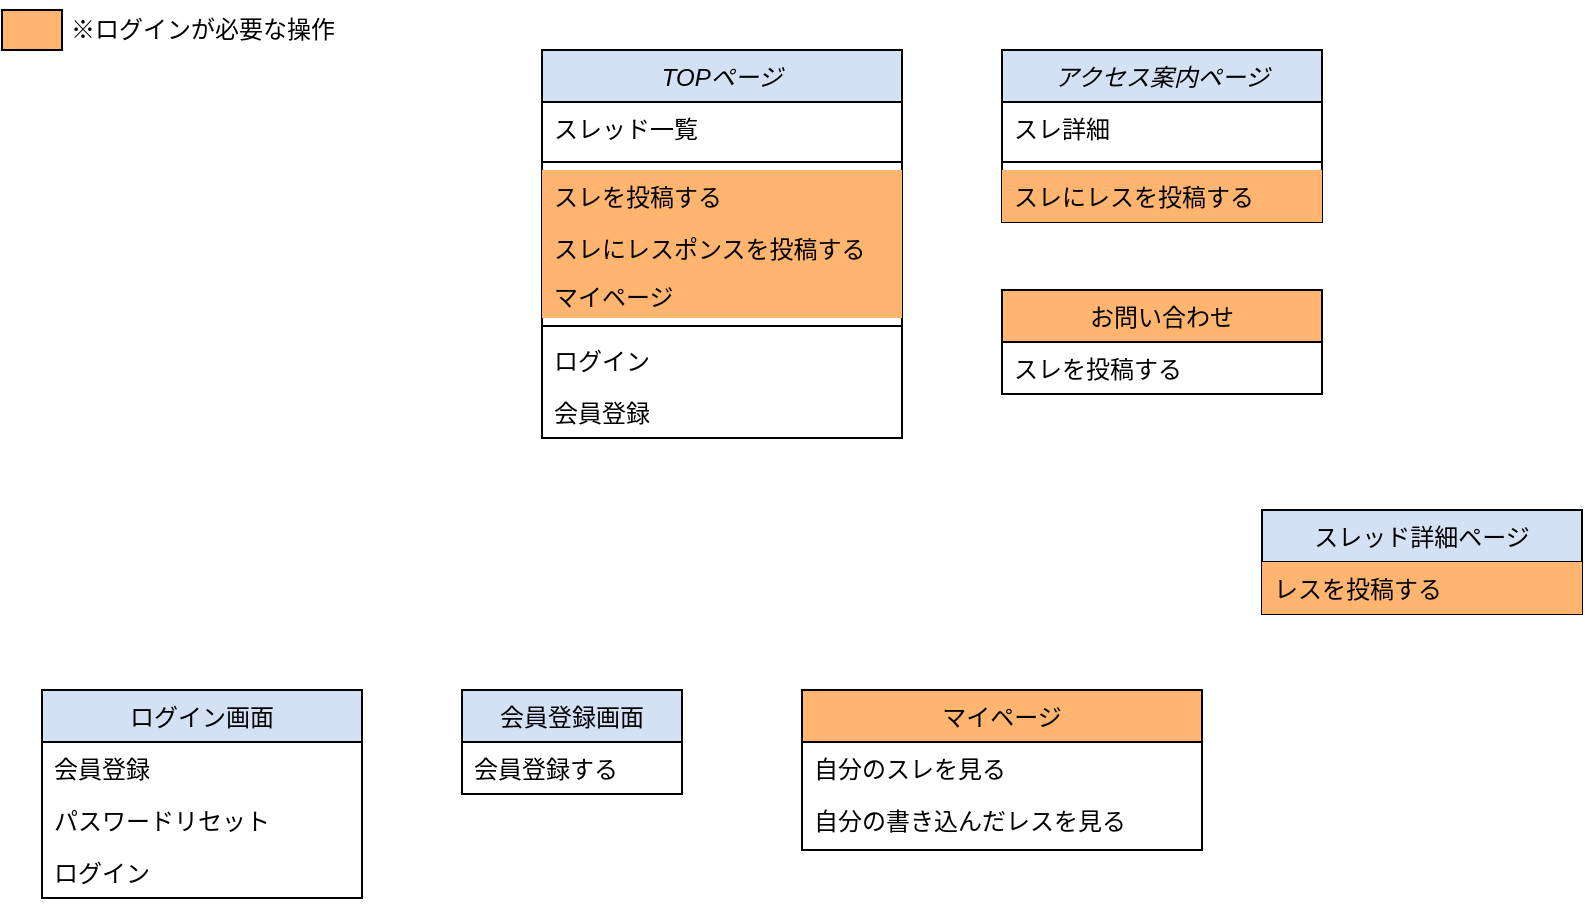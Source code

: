 <mxfile version="21.4.0" type="github">
  <diagram id="C5RBs43oDa-KdzZeNtuy" name="Page-1">
    <mxGraphModel dx="1034" dy="484" grid="1" gridSize="10" guides="1" tooltips="1" connect="1" arrows="1" fold="1" page="1" pageScale="1" pageWidth="827" pageHeight="1169" math="0" shadow="0">
      <root>
        <mxCell id="WIyWlLk6GJQsqaUBKTNV-0" />
        <mxCell id="WIyWlLk6GJQsqaUBKTNV-1" parent="WIyWlLk6GJQsqaUBKTNV-0" />
        <mxCell id="bl8yfyfB_bJRX0V0p2GD-0" value="TOPページ" style="swimlane;fontStyle=2;align=center;verticalAlign=top;childLayout=stackLayout;horizontal=1;startSize=26;horizontalStack=0;resizeParent=1;resizeLast=0;collapsible=1;marginBottom=0;rounded=0;shadow=0;strokeWidth=1;fillColor=#D4E1F5;" parent="WIyWlLk6GJQsqaUBKTNV-1" vertex="1">
          <mxGeometry x="290" y="40" width="180" height="194" as="geometry">
            <mxRectangle x="220" y="80" width="160" height="26" as="alternateBounds" />
          </mxGeometry>
        </mxCell>
        <mxCell id="bl8yfyfB_bJRX0V0p2GD-1" value="スレッド一覧" style="text;align=left;verticalAlign=top;spacingLeft=4;spacingRight=4;overflow=hidden;rotatable=0;points=[[0,0.5],[1,0.5]];portConstraint=eastwest;" parent="bl8yfyfB_bJRX0V0p2GD-0" vertex="1">
          <mxGeometry y="26" width="180" height="26" as="geometry" />
        </mxCell>
        <mxCell id="bl8yfyfB_bJRX0V0p2GD-2" value="" style="line;html=1;strokeWidth=1;align=left;verticalAlign=middle;spacingTop=-1;spacingLeft=3;spacingRight=3;rotatable=0;labelPosition=right;points=[];portConstraint=eastwest;" parent="bl8yfyfB_bJRX0V0p2GD-0" vertex="1">
          <mxGeometry y="52" width="180" height="8" as="geometry" />
        </mxCell>
        <mxCell id="bl8yfyfB_bJRX0V0p2GD-3" value="スレを投稿する" style="text;align=left;verticalAlign=top;spacingLeft=4;spacingRight=4;overflow=hidden;rotatable=0;points=[[0,0.5],[1,0.5]];portConstraint=eastwest;fillColor=#FFB570;" parent="bl8yfyfB_bJRX0V0p2GD-0" vertex="1">
          <mxGeometry y="60" width="180" height="26" as="geometry" />
        </mxCell>
        <mxCell id="bl8yfyfB_bJRX0V0p2GD-4" value="スレにレスポンスを投稿する" style="text;align=left;verticalAlign=top;spacingLeft=4;spacingRight=4;overflow=hidden;rotatable=0;points=[[0,0.5],[1,0.5]];portConstraint=eastwest;rounded=0;shadow=0;html=0;fillColor=#FFB570;" parent="bl8yfyfB_bJRX0V0p2GD-0" vertex="1">
          <mxGeometry y="86" width="180" height="24" as="geometry" />
        </mxCell>
        <mxCell id="bl8yfyfB_bJRX0V0p2GD-5" value="マイページ" style="text;align=left;verticalAlign=top;spacingLeft=4;spacingRight=4;overflow=hidden;rotatable=0;points=[[0,0.5],[1,0.5]];portConstraint=eastwest;rounded=0;shadow=0;html=0;fillColor=#FFB570;" parent="bl8yfyfB_bJRX0V0p2GD-0" vertex="1">
          <mxGeometry y="110" width="180" height="24" as="geometry" />
        </mxCell>
        <mxCell id="bl8yfyfB_bJRX0V0p2GD-6" value="" style="line;html=1;strokeWidth=1;align=left;verticalAlign=middle;spacingTop=-1;spacingLeft=3;spacingRight=3;rotatable=0;labelPosition=right;points=[];portConstraint=eastwest;" parent="bl8yfyfB_bJRX0V0p2GD-0" vertex="1">
          <mxGeometry y="134" width="180" height="8" as="geometry" />
        </mxCell>
        <mxCell id="bl8yfyfB_bJRX0V0p2GD-7" value="ログイン" style="text;align=left;verticalAlign=top;spacingLeft=4;spacingRight=4;overflow=hidden;rotatable=0;points=[[0,0.5],[1,0.5]];portConstraint=eastwest;" parent="bl8yfyfB_bJRX0V0p2GD-0" vertex="1">
          <mxGeometry y="142" width="180" height="26" as="geometry" />
        </mxCell>
        <mxCell id="bl8yfyfB_bJRX0V0p2GD-8" value="会員登録" style="text;align=left;verticalAlign=top;spacingLeft=4;spacingRight=4;overflow=hidden;rotatable=0;points=[[0,0.5],[1,0.5]];portConstraint=eastwest;" parent="bl8yfyfB_bJRX0V0p2GD-0" vertex="1">
          <mxGeometry y="168" width="180" height="26" as="geometry" />
        </mxCell>
        <mxCell id="bl8yfyfB_bJRX0V0p2GD-9" value="ログイン画面" style="swimlane;fontStyle=0;align=center;verticalAlign=top;childLayout=stackLayout;horizontal=1;startSize=26;horizontalStack=0;resizeParent=1;resizeLast=0;collapsible=1;marginBottom=0;rounded=0;shadow=0;strokeWidth=1;fillColor=#D4E1F5;" parent="WIyWlLk6GJQsqaUBKTNV-1" vertex="1">
          <mxGeometry x="40" y="360" width="160" height="104" as="geometry">
            <mxRectangle x="130" y="380" width="160" height="26" as="alternateBounds" />
          </mxGeometry>
        </mxCell>
        <mxCell id="bl8yfyfB_bJRX0V0p2GD-10" value="会員登録" style="text;align=left;verticalAlign=top;spacingLeft=4;spacingRight=4;overflow=hidden;rotatable=0;points=[[0,0.5],[1,0.5]];portConstraint=eastwest;" parent="bl8yfyfB_bJRX0V0p2GD-9" vertex="1">
          <mxGeometry y="26" width="160" height="26" as="geometry" />
        </mxCell>
        <mxCell id="bl8yfyfB_bJRX0V0p2GD-11" value="パスワードリセット" style="text;align=left;verticalAlign=top;spacingLeft=4;spacingRight=4;overflow=hidden;rotatable=0;points=[[0,0.5],[1,0.5]];portConstraint=eastwest;rounded=0;shadow=0;html=0;" parent="bl8yfyfB_bJRX0V0p2GD-9" vertex="1">
          <mxGeometry y="52" width="160" height="26" as="geometry" />
        </mxCell>
        <mxCell id="bl8yfyfB_bJRX0V0p2GD-12" value="ログイン" style="text;align=left;verticalAlign=top;spacingLeft=4;spacingRight=4;overflow=hidden;rotatable=0;points=[[0,0.5],[1,0.5]];portConstraint=eastwest;rounded=0;shadow=0;html=0;" parent="bl8yfyfB_bJRX0V0p2GD-9" vertex="1">
          <mxGeometry y="78" width="160" height="26" as="geometry" />
        </mxCell>
        <mxCell id="bl8yfyfB_bJRX0V0p2GD-13" value="会員登録画面" style="swimlane;fontStyle=0;align=center;verticalAlign=top;childLayout=stackLayout;horizontal=1;startSize=26;horizontalStack=0;resizeParent=1;resizeLast=0;collapsible=1;marginBottom=0;rounded=0;shadow=0;strokeWidth=1;fillColor=#D4E1F5;" parent="WIyWlLk6GJQsqaUBKTNV-1" vertex="1">
          <mxGeometry x="250" y="360" width="110" height="52" as="geometry">
            <mxRectangle x="340" y="380" width="170" height="26" as="alternateBounds" />
          </mxGeometry>
        </mxCell>
        <mxCell id="bl8yfyfB_bJRX0V0p2GD-14" value="会員登録する" style="text;align=left;verticalAlign=top;spacingLeft=4;spacingRight=4;overflow=hidden;rotatable=0;points=[[0,0.5],[1,0.5]];portConstraint=eastwest;" parent="bl8yfyfB_bJRX0V0p2GD-13" vertex="1">
          <mxGeometry y="26" width="110" height="26" as="geometry" />
        </mxCell>
        <mxCell id="bl8yfyfB_bJRX0V0p2GD-15" value="お問い合わせ" style="swimlane;fontStyle=0;align=center;verticalAlign=top;childLayout=stackLayout;horizontal=1;startSize=26;horizontalStack=0;resizeParent=1;resizeLast=0;collapsible=1;marginBottom=0;rounded=0;shadow=0;strokeWidth=1;fillColor=#FFB570;" parent="WIyWlLk6GJQsqaUBKTNV-1" vertex="1">
          <mxGeometry x="520" y="160" width="160" height="52" as="geometry">
            <mxRectangle x="440" y="80" width="160" height="26" as="alternateBounds" />
          </mxGeometry>
        </mxCell>
        <mxCell id="bl8yfyfB_bJRX0V0p2GD-16" value="スレを投稿する" style="text;align=left;verticalAlign=top;spacingLeft=4;spacingRight=4;overflow=hidden;rotatable=0;points=[[0,0.5],[1,0.5]];portConstraint=eastwest;" parent="bl8yfyfB_bJRX0V0p2GD-15" vertex="1">
          <mxGeometry y="26" width="160" height="26" as="geometry" />
        </mxCell>
        <mxCell id="bl8yfyfB_bJRX0V0p2GD-17" value="マイページ" style="swimlane;fontStyle=0;align=center;verticalAlign=top;childLayout=stackLayout;horizontal=1;startSize=26;horizontalStack=0;resizeParent=1;resizeLast=0;collapsible=1;marginBottom=0;rounded=0;shadow=0;strokeWidth=1;fillColor=#FFB570;" parent="WIyWlLk6GJQsqaUBKTNV-1" vertex="1">
          <mxGeometry x="420" y="360" width="200" height="80" as="geometry">
            <mxRectangle x="420" y="360" width="160" height="26" as="alternateBounds" />
          </mxGeometry>
        </mxCell>
        <mxCell id="bl8yfyfB_bJRX0V0p2GD-18" value="自分のスレを見る" style="text;align=left;verticalAlign=top;spacingLeft=4;spacingRight=4;overflow=hidden;rotatable=0;points=[[0,0.5],[1,0.5]];portConstraint=eastwest;" parent="bl8yfyfB_bJRX0V0p2GD-17" vertex="1">
          <mxGeometry y="26" width="200" height="26" as="geometry" />
        </mxCell>
        <mxCell id="bl8yfyfB_bJRX0V0p2GD-19" value="自分の書き込んだレスを見る" style="text;align=left;verticalAlign=top;spacingLeft=4;spacingRight=4;overflow=hidden;rotatable=0;points=[[0,0.5],[1,0.5]];portConstraint=eastwest;rounded=0;shadow=0;html=0;" parent="bl8yfyfB_bJRX0V0p2GD-17" vertex="1">
          <mxGeometry y="52" width="200" height="26" as="geometry" />
        </mxCell>
        <mxCell id="bl8yfyfB_bJRX0V0p2GD-24" value="アクセス案内ページ" style="swimlane;fontStyle=2;align=center;verticalAlign=top;childLayout=stackLayout;horizontal=1;startSize=26;horizontalStack=0;resizeParent=1;resizeLast=0;collapsible=1;marginBottom=0;rounded=0;shadow=0;strokeWidth=1;fillColor=#D4E1F5;" parent="WIyWlLk6GJQsqaUBKTNV-1" vertex="1">
          <mxGeometry x="520" y="40" width="160" height="86" as="geometry">
            <mxRectangle x="220" y="80" width="160" height="26" as="alternateBounds" />
          </mxGeometry>
        </mxCell>
        <mxCell id="bl8yfyfB_bJRX0V0p2GD-25" value="スレ詳細" style="text;align=left;verticalAlign=top;spacingLeft=4;spacingRight=4;overflow=hidden;rotatable=0;points=[[0,0.5],[1,0.5]];portConstraint=eastwest;" parent="bl8yfyfB_bJRX0V0p2GD-24" vertex="1">
          <mxGeometry y="26" width="160" height="26" as="geometry" />
        </mxCell>
        <mxCell id="bl8yfyfB_bJRX0V0p2GD-26" value="" style="line;html=1;strokeWidth=1;align=left;verticalAlign=middle;spacingTop=-1;spacingLeft=3;spacingRight=3;rotatable=0;labelPosition=right;points=[];portConstraint=eastwest;" parent="bl8yfyfB_bJRX0V0p2GD-24" vertex="1">
          <mxGeometry y="52" width="160" height="8" as="geometry" />
        </mxCell>
        <mxCell id="bl8yfyfB_bJRX0V0p2GD-27" value="スレにレスを投稿する" style="text;align=left;verticalAlign=top;spacingLeft=4;spacingRight=4;overflow=hidden;rotatable=0;points=[[0,0.5],[1,0.5]];portConstraint=eastwest;fillColor=#FFB570;" parent="bl8yfyfB_bJRX0V0p2GD-24" vertex="1">
          <mxGeometry y="60" width="160" height="26" as="geometry" />
        </mxCell>
        <mxCell id="bl8yfyfB_bJRX0V0p2GD-28" value="スレッド詳細ページ" style="swimlane;fontStyle=0;align=center;verticalAlign=top;childLayout=stackLayout;horizontal=1;startSize=26;horizontalStack=0;resizeParent=1;resizeLast=0;collapsible=1;marginBottom=0;rounded=0;shadow=0;strokeWidth=1;fillColor=#D4E1F5;" parent="WIyWlLk6GJQsqaUBKTNV-1" vertex="1">
          <mxGeometry x="650" y="270" width="160" height="52" as="geometry">
            <mxRectangle x="440" y="80" width="160" height="26" as="alternateBounds" />
          </mxGeometry>
        </mxCell>
        <mxCell id="bl8yfyfB_bJRX0V0p2GD-29" value="レスを投稿する" style="text;align=left;verticalAlign=top;spacingLeft=4;spacingRight=4;overflow=hidden;rotatable=0;points=[[0,0.5],[1,0.5]];portConstraint=eastwest;fillColor=#FFB570;" parent="bl8yfyfB_bJRX0V0p2GD-28" vertex="1">
          <mxGeometry y="26" width="160" height="26" as="geometry" />
        </mxCell>
        <mxCell id="qMaIDWYa7PjaukdQb-Qr-2" value="" style="rounded=0;whiteSpace=wrap;html=1;fillColor=#FFB570;" vertex="1" parent="WIyWlLk6GJQsqaUBKTNV-1">
          <mxGeometry x="20" y="20" width="30" height="20" as="geometry" />
        </mxCell>
        <mxCell id="qMaIDWYa7PjaukdQb-Qr-3" value="※ログインが必要な操作" style="text;html=1;align=center;verticalAlign=middle;resizable=0;points=[];autosize=1;strokeColor=none;fillColor=none;" vertex="1" parent="WIyWlLk6GJQsqaUBKTNV-1">
          <mxGeometry x="40" y="15" width="160" height="30" as="geometry" />
        </mxCell>
      </root>
    </mxGraphModel>
  </diagram>
</mxfile>

